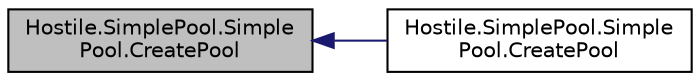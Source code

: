 digraph "Hostile.SimplePool.SimplePool.CreatePool"
{
  edge [fontname="Helvetica",fontsize="10",labelfontname="Helvetica",labelfontsize="10"];
  node [fontname="Helvetica",fontsize="10",shape=record];
  rankdir="LR";
  Node1 [label="Hostile.SimplePool.Simple\lPool.CreatePool",height=0.2,width=0.4,color="black", fillcolor="grey75", style="filled" fontcolor="black"];
  Node1 -> Node2 [dir="back",color="midnightblue",fontsize="10",style="solid"];
  Node2 [label="Hostile.SimplePool.Simple\lPool.CreatePool",height=0.2,width=0.4,color="black", fillcolor="white", style="filled",URL="$class_hostile_1_1_simple_pool_1_1_simple_pool.html#aefa2c8d18e18971add53235a8a90b31d",tooltip="static create pool function "];
}

